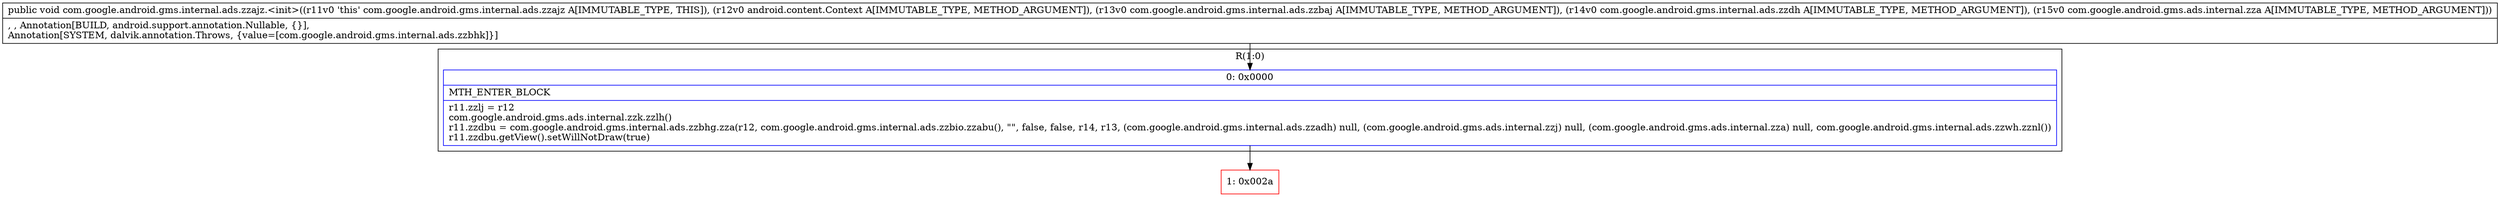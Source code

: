 digraph "CFG forcom.google.android.gms.internal.ads.zzajz.\<init\>(Landroid\/content\/Context;Lcom\/google\/android\/gms\/internal\/ads\/zzbaj;Lcom\/google\/android\/gms\/internal\/ads\/zzdh;Lcom\/google\/android\/gms\/ads\/internal\/zza;)V" {
subgraph cluster_Region_684620501 {
label = "R(1:0)";
node [shape=record,color=blue];
Node_0 [shape=record,label="{0\:\ 0x0000|MTH_ENTER_BLOCK\l|r11.zzlj = r12\lcom.google.android.gms.ads.internal.zzk.zzlh()\lr11.zzdbu = com.google.android.gms.internal.ads.zzbhg.zza(r12, com.google.android.gms.internal.ads.zzbio.zzabu(), \"\", false, false, r14, r13, (com.google.android.gms.internal.ads.zzadh) null, (com.google.android.gms.ads.internal.zzj) null, (com.google.android.gms.ads.internal.zza) null, com.google.android.gms.internal.ads.zzwh.zznl())\lr11.zzdbu.getView().setWillNotDraw(true)\l}"];
}
Node_1 [shape=record,color=red,label="{1\:\ 0x002a}"];
MethodNode[shape=record,label="{public void com.google.android.gms.internal.ads.zzajz.\<init\>((r11v0 'this' com.google.android.gms.internal.ads.zzajz A[IMMUTABLE_TYPE, THIS]), (r12v0 android.content.Context A[IMMUTABLE_TYPE, METHOD_ARGUMENT]), (r13v0 com.google.android.gms.internal.ads.zzbaj A[IMMUTABLE_TYPE, METHOD_ARGUMENT]), (r14v0 com.google.android.gms.internal.ads.zzdh A[IMMUTABLE_TYPE, METHOD_ARGUMENT]), (r15v0 com.google.android.gms.ads.internal.zza A[IMMUTABLE_TYPE, METHOD_ARGUMENT]))  | , , Annotation[BUILD, android.support.annotation.Nullable, \{\}], \lAnnotation[SYSTEM, dalvik.annotation.Throws, \{value=[com.google.android.gms.internal.ads.zzbhk]\}]\l}"];
MethodNode -> Node_0;
Node_0 -> Node_1;
}

